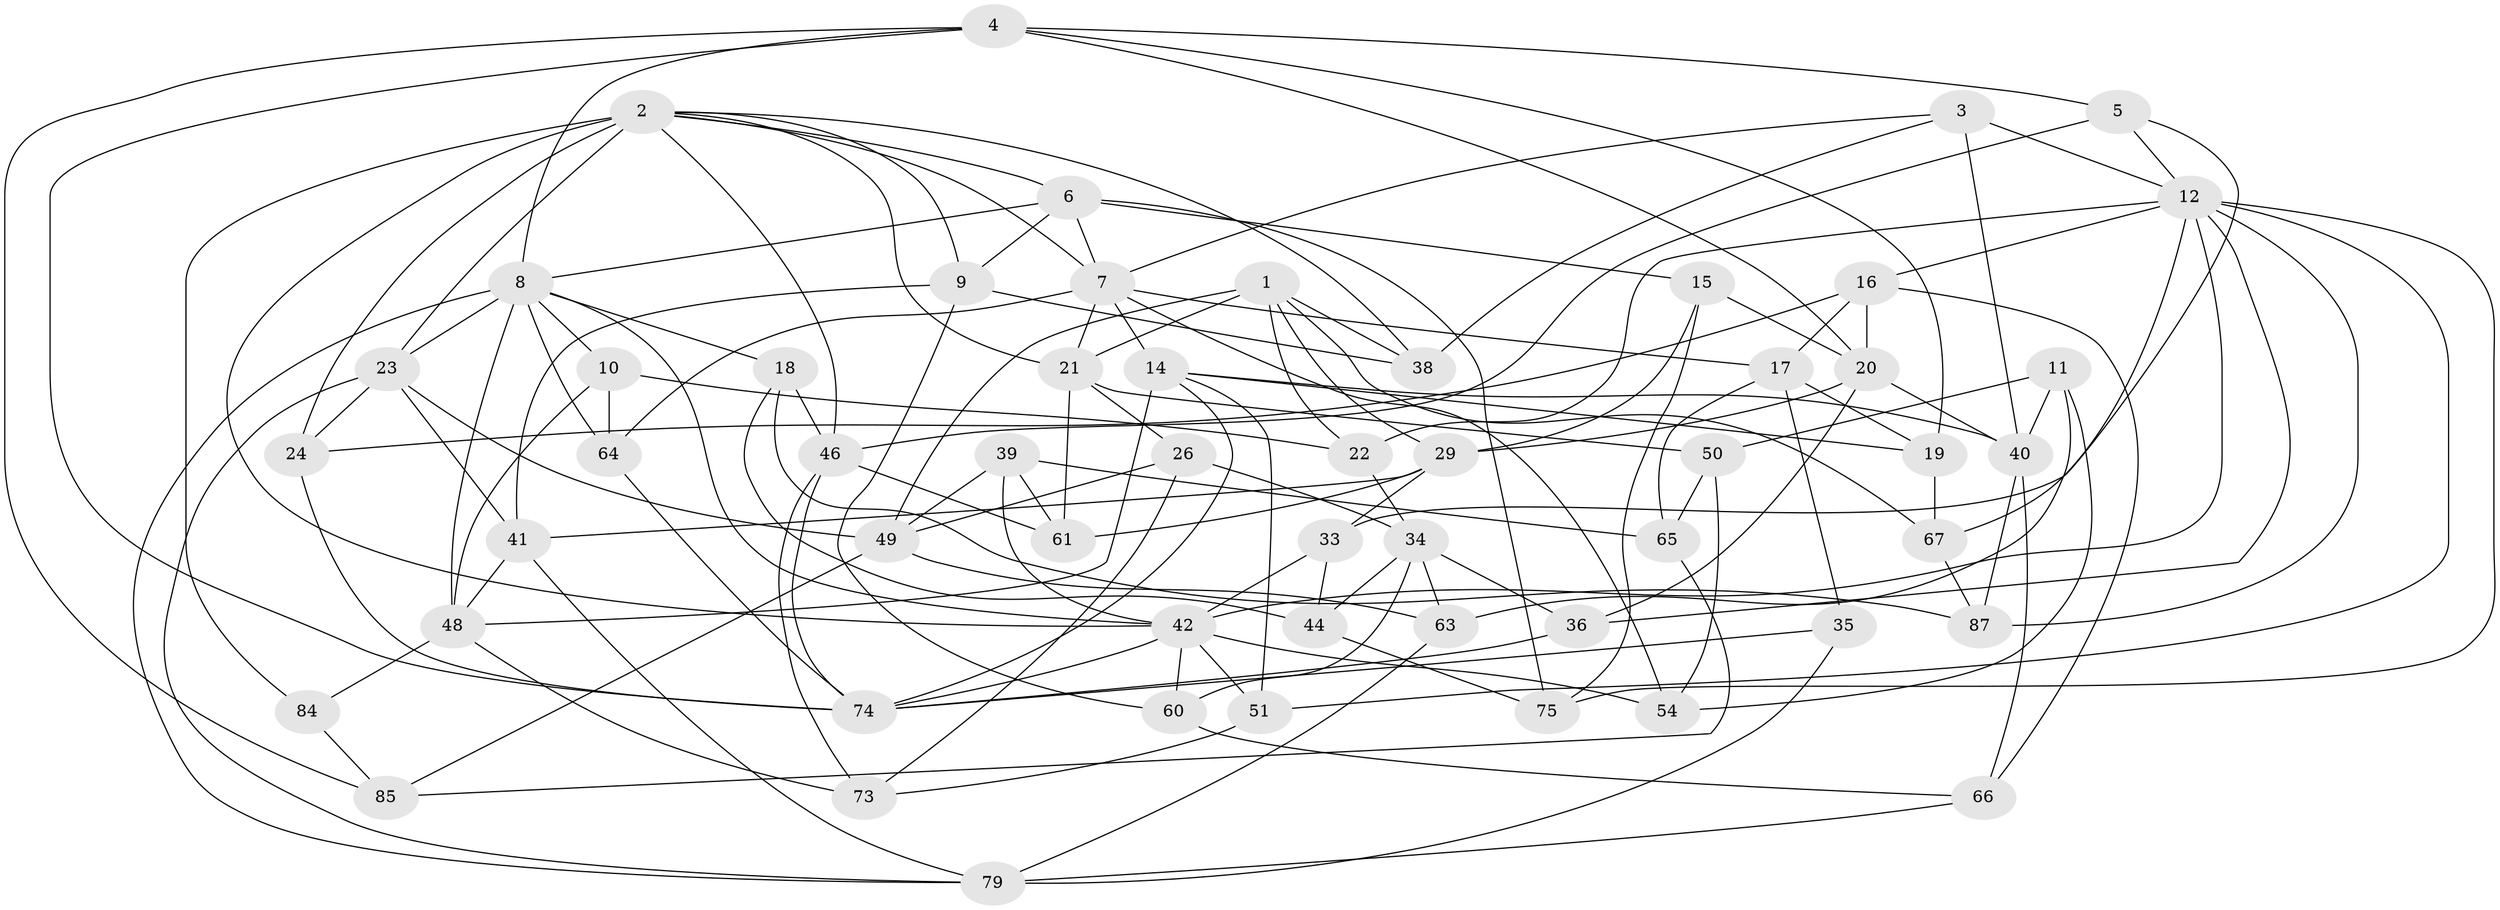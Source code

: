 // original degree distribution, {4: 1.0}
// Generated by graph-tools (version 1.1) at 2025/20/03/04/25 18:20:43]
// undirected, 55 vertices, 140 edges
graph export_dot {
graph [start="1"]
  node [color=gray90,style=filled];
  1 [super="+37"];
  2 [super="+59+62+90"];
  3;
  4 [super="+56"];
  5;
  6 [super="+13"];
  7 [super="+55"];
  8 [super="+25"];
  9 [super="+52"];
  10;
  11;
  12 [super="+27+30"];
  14 [super="+45"];
  15;
  16 [super="+83"];
  17 [super="+86"];
  18;
  19;
  20 [super="+81"];
  21 [super="+32"];
  22;
  23 [super="+31"];
  24;
  26;
  29 [super="+47"];
  33;
  34 [super="+72"];
  35;
  36;
  38;
  39;
  40 [super="+70"];
  41 [super="+76"];
  42 [super="+68+57+58"];
  44;
  46 [super="+53"];
  48 [super="+78"];
  49 [super="+77"];
  50;
  51;
  54;
  60;
  61;
  63;
  64;
  65;
  66;
  67;
  73;
  74 [super="+89"];
  75;
  79 [super="+80"];
  84;
  85;
  87;
  1 -- 38;
  1 -- 49;
  1 -- 29;
  1 -- 67;
  1 -- 21;
  1 -- 22;
  2 -- 9;
  2 -- 84 [weight=2];
  2 -- 46;
  2 -- 21;
  2 -- 7;
  2 -- 6;
  2 -- 38;
  2 -- 24;
  2 -- 42;
  2 -- 23 [weight=2];
  3 -- 38;
  3 -- 7;
  3 -- 40;
  3 -- 12;
  4 -- 85;
  4 -- 20;
  4 -- 19;
  4 -- 8;
  4 -- 74;
  4 -- 5;
  5 -- 33;
  5 -- 46;
  5 -- 12;
  6 -- 75;
  6 -- 7;
  6 -- 8;
  6 -- 9;
  6 -- 15;
  7 -- 64;
  7 -- 21;
  7 -- 17;
  7 -- 54;
  7 -- 14;
  8 -- 23 [weight=2];
  8 -- 64;
  8 -- 10;
  8 -- 18;
  8 -- 79;
  8 -- 42;
  8 -- 48;
  9 -- 60;
  9 -- 38;
  9 -- 41 [weight=2];
  10 -- 64;
  10 -- 48;
  10 -- 22;
  11 -- 50;
  11 -- 63;
  11 -- 54;
  11 -- 40;
  12 -- 42 [weight=2];
  12 -- 16 [weight=2];
  12 -- 67;
  12 -- 22;
  12 -- 87;
  12 -- 51;
  12 -- 36;
  12 -- 75;
  14 -- 19;
  14 -- 51;
  14 -- 74;
  14 -- 40;
  14 -- 48;
  15 -- 29;
  15 -- 75;
  15 -- 20;
  16 -- 20;
  16 -- 17;
  16 -- 24;
  16 -- 66;
  17 -- 35 [weight=2];
  17 -- 19;
  17 -- 65;
  18 -- 46;
  18 -- 44;
  18 -- 87;
  19 -- 67;
  20 -- 40;
  20 -- 36;
  20 -- 29;
  21 -- 50;
  21 -- 61;
  21 -- 26;
  22 -- 34;
  23 -- 24;
  23 -- 41;
  23 -- 79;
  23 -- 49;
  24 -- 74;
  26 -- 73;
  26 -- 49;
  26 -- 34;
  29 -- 33;
  29 -- 61;
  29 -- 41;
  33 -- 44;
  33 -- 42;
  34 -- 63;
  34 -- 60;
  34 -- 36;
  34 -- 44;
  35 -- 79;
  35 -- 74;
  36 -- 74;
  39 -- 61;
  39 -- 42;
  39 -- 65;
  39 -- 49;
  40 -- 87;
  40 -- 66;
  41 -- 48;
  41 -- 79;
  42 -- 74;
  42 -- 60;
  42 -- 51;
  42 -- 54;
  44 -- 75;
  46 -- 61;
  46 -- 73;
  46 -- 74;
  48 -- 84;
  48 -- 73;
  49 -- 63;
  49 -- 85;
  50 -- 65;
  50 -- 54;
  51 -- 73;
  60 -- 66;
  63 -- 79;
  64 -- 74;
  65 -- 85;
  66 -- 79;
  67 -- 87;
  84 -- 85;
}
